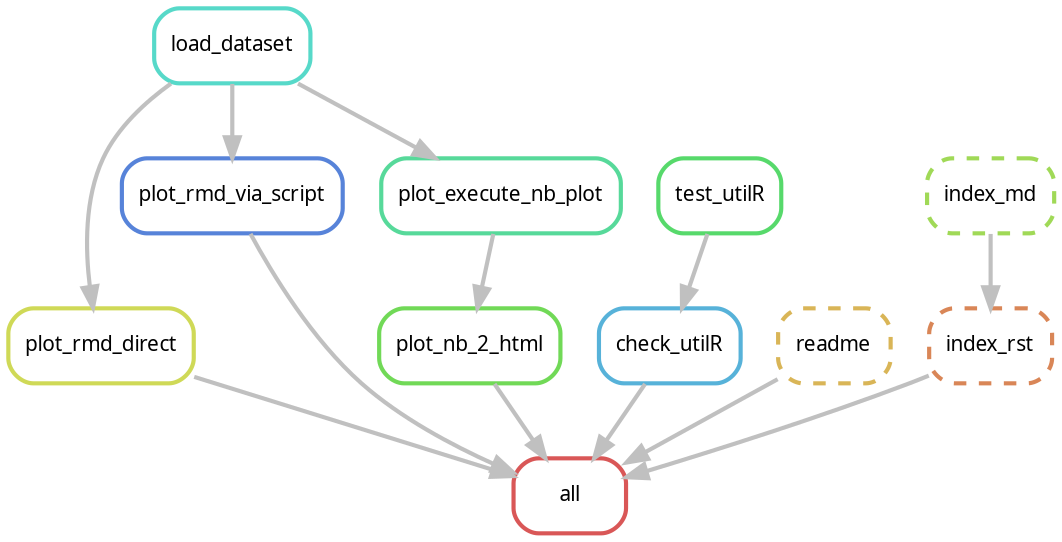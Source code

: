 digraph snakemake_dag {
    graph[bgcolor=white, margin=0];
    node[shape=box, style=rounded, fontname=sans,                 fontsize=10, penwidth=2];
    edge[penwidth=2, color=grey];
	0[label = "all", color = "0.00 0.6 0.85", style="rounded"];
	1[label = "plot_rmd_direct", color = "0.18 0.6 0.85", style="rounded"];
	2[label = "load_dataset", color = "0.48 0.6 0.85", style="rounded"];
	3[label = "plot_rmd_via_script", color = "0.61 0.6 0.85", style="rounded"];
	4[label = "plot_nb_2_html", color = "0.30 0.6 0.85", style="rounded"];
	5[label = "plot_execute_nb_plot", color = "0.42 0.6 0.85", style="rounded"];
	6[label = "check_utilR", color = "0.55 0.6 0.85", style="rounded"];
	7[label = "test_utilR", color = "0.36 0.6 0.85", style="rounded"];
	8[label = "readme", color = "0.12 0.6 0.85", style="rounded,dashed"];
	9[label = "index_rst", color = "0.06 0.6 0.85", style="rounded,dashed"];
	10[label = "index_md", color = "0.24 0.6 0.85", style="rounded,dashed"];
	1 -> 0
	3 -> 0
	4 -> 0
	6 -> 0
	8 -> 0
	9 -> 0
	2 -> 1
	2 -> 3
	5 -> 4
	2 -> 5
	7 -> 6
	10 -> 9
}            
